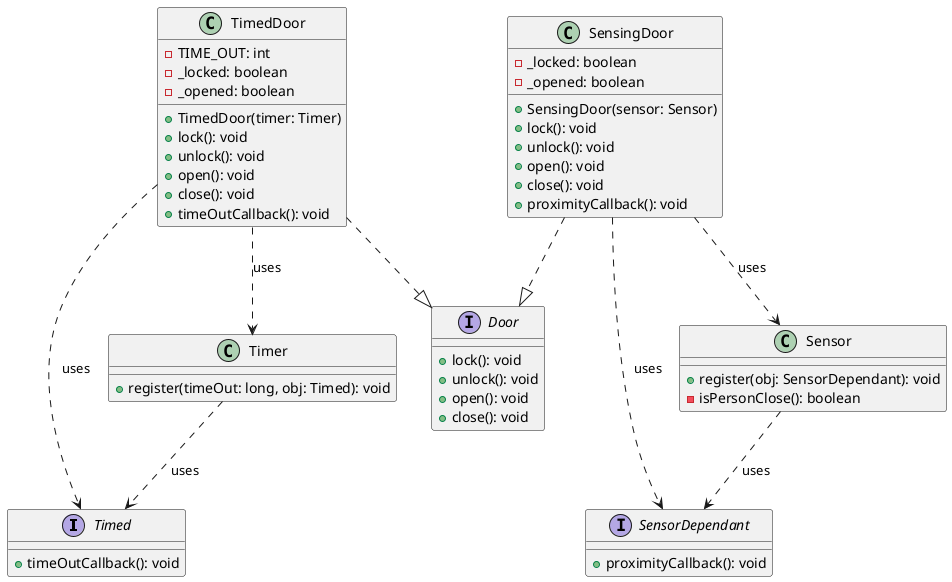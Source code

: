 @startuml Interface Segregation Principal

    interface Timed {
        + timeOutCallback(): void
    }

    interface SensorDependant {
        + proximityCallback(): void
    }

    interface Door {
        + lock(): void
        + unlock(): void
        + open(): void
        + close(): void
    }

    class Timer {
        + register(timeOut: long, obj: Timed): void
    }

    class TimedDoor {
        - TIME_OUT: int
        - _locked: boolean
        - _opened: boolean
        + TimedDoor(timer: Timer)
        + lock(): void
        + unlock(): void
        + open(): void
        + close(): void
        + timeOutCallback(): void
    }

    class Sensor {
        + register(obj: SensorDependant): void
        - isPersonClose(): boolean
    }

    class SensingDoor {
        - _locked: boolean
        - _opened: boolean
        + SensingDoor(sensor: Sensor)
        + lock(): void
        + unlock(): void
        + open(): void
        + close(): void
        + proximityCallback(): void
    }

    Timer ..> Timed : uses
    TimedDoor ..> Timer : uses
    TimedDoor ..|> Door
    TimedDoor ..> Timed : uses
    Sensor ..> SensorDependant : uses
    SensingDoor ..|> Door
    SensingDoor ..> SensorDependant : uses
    SensingDoor ..> Sensor : uses

@enduml